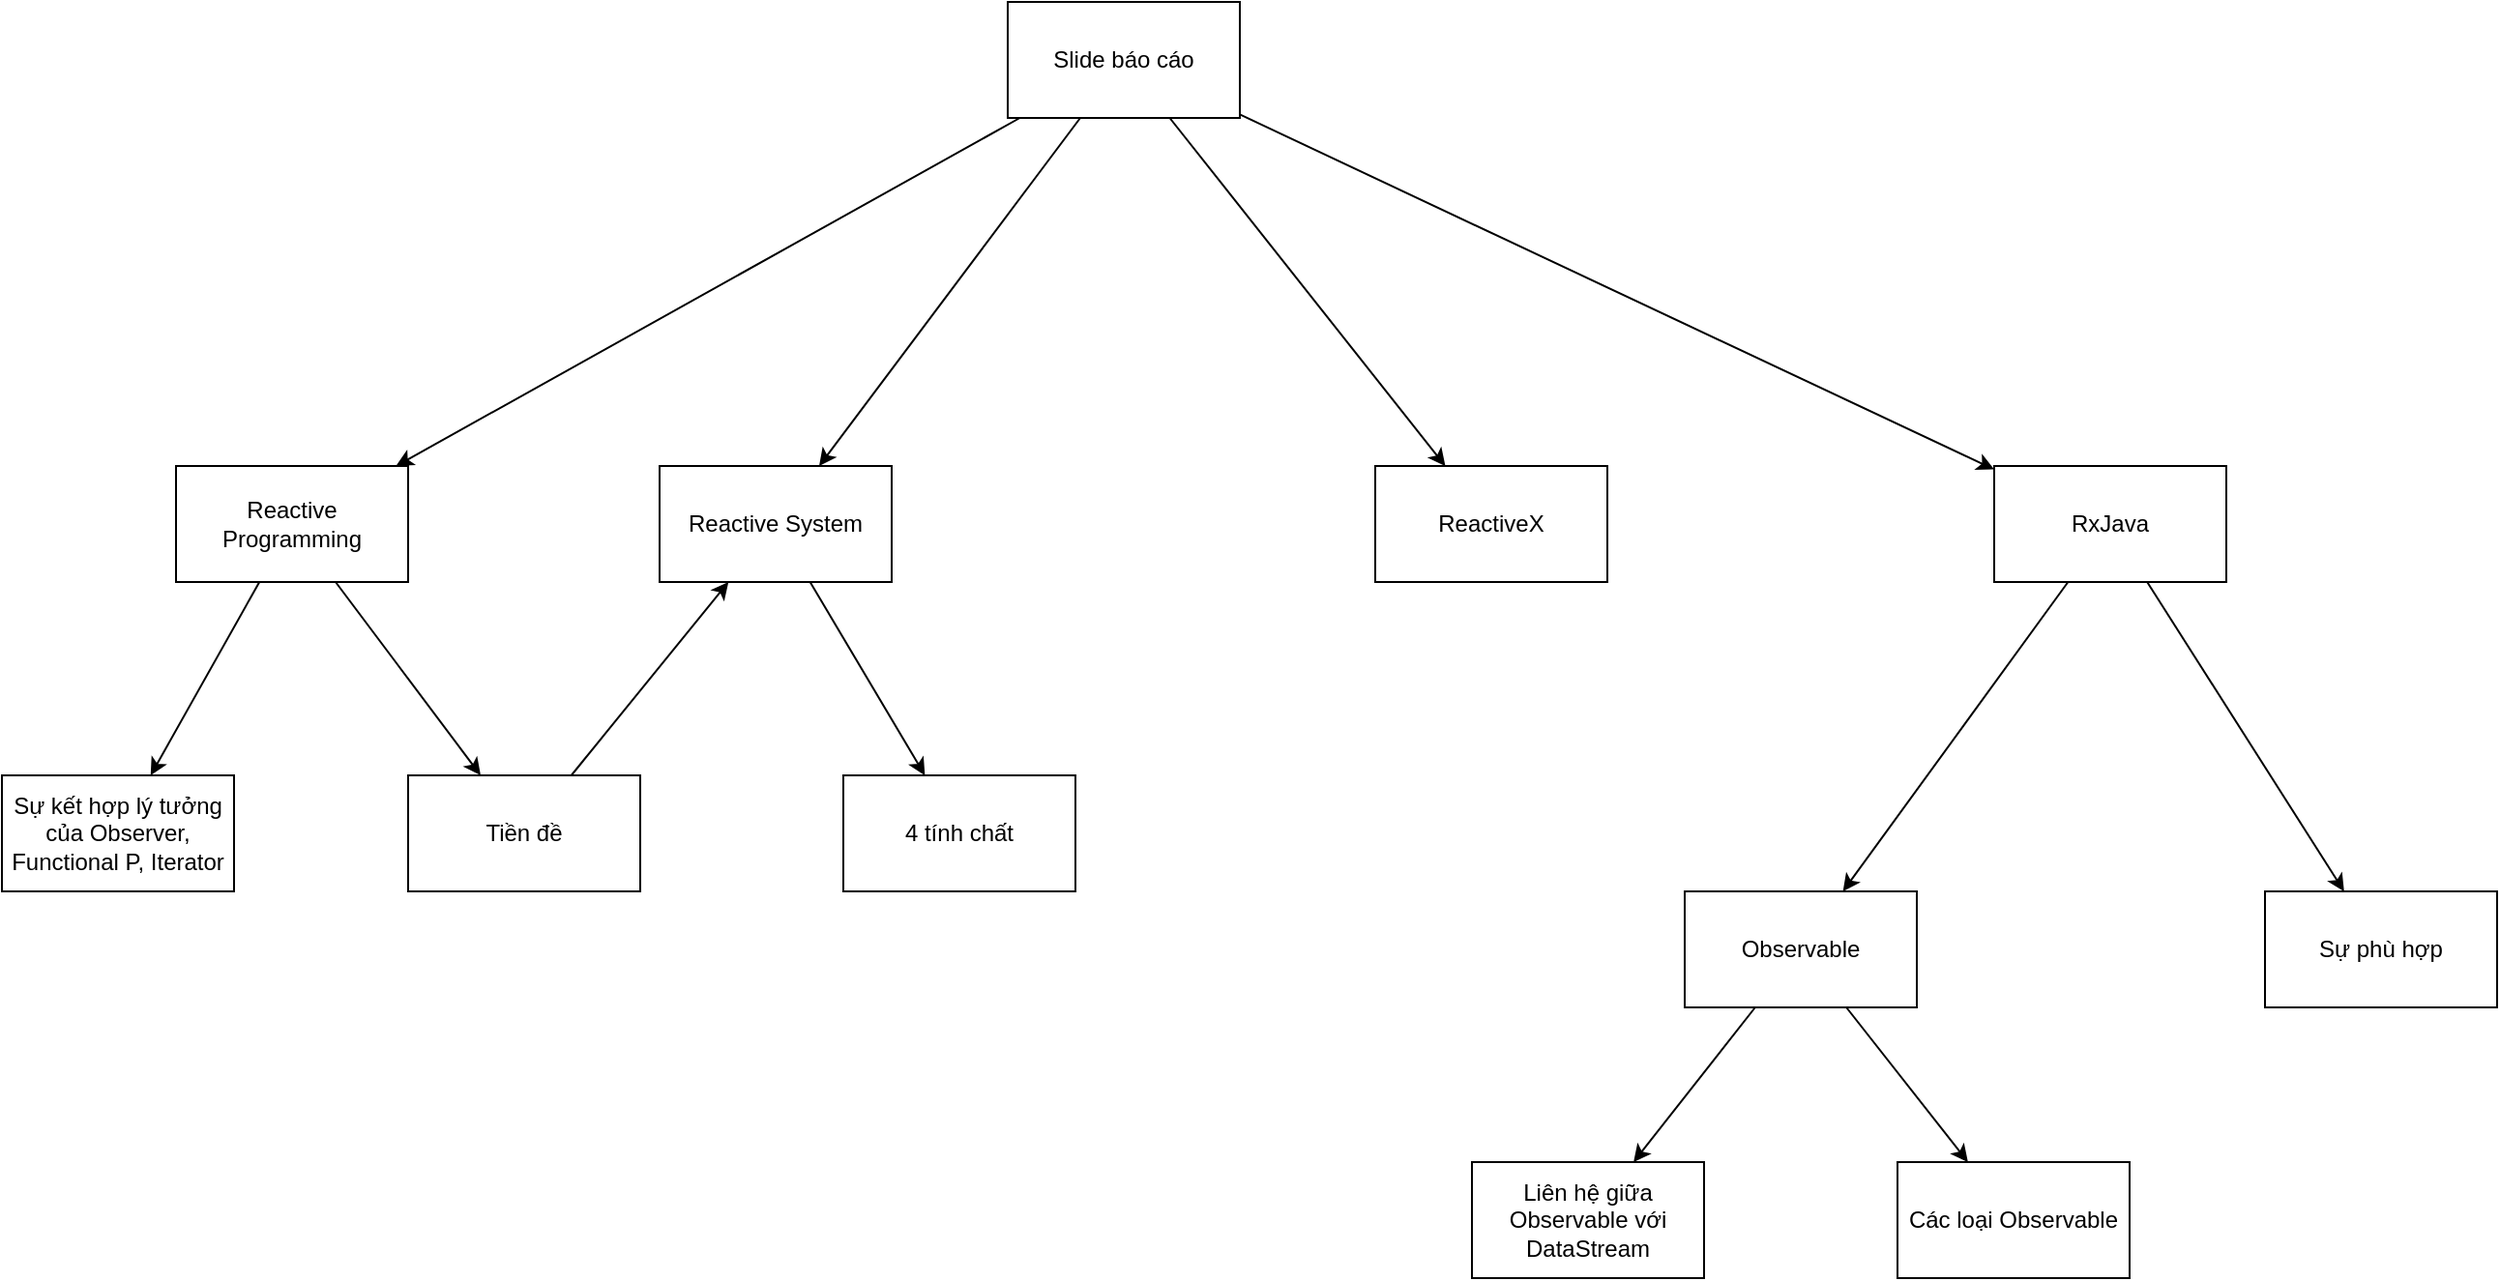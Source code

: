 <mxfile version="20.3.0" type="device" pages="2"><diagram id="An8Q_lB7c2sHKSoW0Dfk" name="Page-1"><mxGraphModel dx="2128" dy="649" grid="1" gridSize="10" guides="1" tooltips="1" connect="1" arrows="1" fold="1" page="1" pageScale="1" pageWidth="850" pageHeight="1100" math="0" shadow="0"><root><mxCell id="0"/><mxCell id="1" parent="0"/><mxCell id="5WBW0Nc59U5wlRGqzzHC-1" value="Slide báo cáo" style="rounded=0;whiteSpace=wrap;html=1;" parent="1" vertex="1"><mxGeometry x="510" y="170" width="120" height="60" as="geometry"/></mxCell><mxCell id="5WBW0Nc59U5wlRGqzzHC-2" value="Reactive Programming" style="rounded=0;whiteSpace=wrap;html=1;" parent="1" vertex="1"><mxGeometry x="80" y="410" width="120" height="60" as="geometry"/></mxCell><mxCell id="5WBW0Nc59U5wlRGqzzHC-3" value="" style="endArrow=classic;html=1;rounded=0;" parent="1" source="5WBW0Nc59U5wlRGqzzHC-1" target="5WBW0Nc59U5wlRGqzzHC-2" edge="1"><mxGeometry width="50" height="50" relative="1" as="geometry"><mxPoint x="400" y="360" as="sourcePoint"/><mxPoint x="450" y="310" as="targetPoint"/></mxGeometry></mxCell><mxCell id="5WBW0Nc59U5wlRGqzzHC-4" value="Sự kết hợp lý tưởng của Observer, Functional P, Iterator" style="rounded=0;whiteSpace=wrap;html=1;" parent="1" vertex="1"><mxGeometry x="-10" y="570" width="120" height="60" as="geometry"/></mxCell><mxCell id="5WBW0Nc59U5wlRGqzzHC-7" value="" style="endArrow=classic;html=1;rounded=0;" parent="1" source="5WBW0Nc59U5wlRGqzzHC-2" target="5WBW0Nc59U5wlRGqzzHC-4" edge="1"><mxGeometry width="50" height="50" relative="1" as="geometry"><mxPoint x="200" y="450" as="sourcePoint"/><mxPoint x="250" y="400" as="targetPoint"/></mxGeometry></mxCell><mxCell id="5WBW0Nc59U5wlRGqzzHC-10" value="Reactive System" style="rounded=0;whiteSpace=wrap;html=1;" parent="1" vertex="1"><mxGeometry x="330" y="410" width="120" height="60" as="geometry"/></mxCell><mxCell id="5WBW0Nc59U5wlRGqzzHC-11" value="" style="endArrow=classic;html=1;rounded=0;" parent="1" source="5WBW0Nc59U5wlRGqzzHC-1" target="5WBW0Nc59U5wlRGqzzHC-10" edge="1"><mxGeometry width="50" height="50" relative="1" as="geometry"><mxPoint x="400" y="360" as="sourcePoint"/><mxPoint x="450" y="310" as="targetPoint"/></mxGeometry></mxCell><mxCell id="5WBW0Nc59U5wlRGqzzHC-12" value="4 tính chất" style="rounded=0;whiteSpace=wrap;html=1;" parent="1" vertex="1"><mxGeometry x="425" y="570" width="120" height="60" as="geometry"/></mxCell><mxCell id="5WBW0Nc59U5wlRGqzzHC-13" value="" style="endArrow=classic;html=1;rounded=0;" parent="1" source="5WBW0Nc59U5wlRGqzzHC-10" target="5WBW0Nc59U5wlRGqzzHC-12" edge="1"><mxGeometry width="50" height="50" relative="1" as="geometry"><mxPoint x="400" y="360" as="sourcePoint"/><mxPoint x="450" y="310" as="targetPoint"/></mxGeometry></mxCell><mxCell id="5WBW0Nc59U5wlRGqzzHC-14" value="Tiền đề" style="rounded=0;whiteSpace=wrap;html=1;" parent="1" vertex="1"><mxGeometry x="200" y="570" width="120" height="60" as="geometry"/></mxCell><mxCell id="5WBW0Nc59U5wlRGqzzHC-15" value="" style="endArrow=classic;html=1;rounded=0;" parent="1" source="5WBW0Nc59U5wlRGqzzHC-2" target="5WBW0Nc59U5wlRGqzzHC-14" edge="1"><mxGeometry width="50" height="50" relative="1" as="geometry"><mxPoint x="200" y="450" as="sourcePoint"/><mxPoint x="250" y="400" as="targetPoint"/></mxGeometry></mxCell><mxCell id="5WBW0Nc59U5wlRGqzzHC-16" value="" style="endArrow=classic;html=1;rounded=0;" parent="1" source="5WBW0Nc59U5wlRGqzzHC-14" target="5WBW0Nc59U5wlRGqzzHC-10" edge="1"><mxGeometry width="50" height="50" relative="1" as="geometry"><mxPoint x="200" y="450" as="sourcePoint"/><mxPoint x="250" y="400" as="targetPoint"/></mxGeometry></mxCell><mxCell id="5WBW0Nc59U5wlRGqzzHC-17" value="ReactiveX" style="rounded=0;whiteSpace=wrap;html=1;" parent="1" vertex="1"><mxGeometry x="700" y="410" width="120" height="60" as="geometry"/></mxCell><mxCell id="5WBW0Nc59U5wlRGqzzHC-18" value="" style="endArrow=classic;html=1;rounded=0;" parent="1" source="5WBW0Nc59U5wlRGqzzHC-1" target="5WBW0Nc59U5wlRGqzzHC-17" edge="1"><mxGeometry width="50" height="50" relative="1" as="geometry"><mxPoint x="400" y="360" as="sourcePoint"/><mxPoint x="450" y="310" as="targetPoint"/></mxGeometry></mxCell><mxCell id="5WBW0Nc59U5wlRGqzzHC-20" value="RxJava" style="rounded=0;whiteSpace=wrap;html=1;" parent="1" vertex="1"><mxGeometry x="1020" y="410" width="120" height="60" as="geometry"/></mxCell><mxCell id="5WBW0Nc59U5wlRGqzzHC-21" value="" style="endArrow=classic;html=1;rounded=0;" parent="1" source="5WBW0Nc59U5wlRGqzzHC-1" target="5WBW0Nc59U5wlRGqzzHC-20" edge="1"><mxGeometry width="50" height="50" relative="1" as="geometry"><mxPoint x="400" y="360" as="sourcePoint"/><mxPoint x="450" y="310" as="targetPoint"/></mxGeometry></mxCell><mxCell id="5WBW0Nc59U5wlRGqzzHC-22" value="Observable" style="rounded=0;whiteSpace=wrap;html=1;" parent="1" vertex="1"><mxGeometry x="860" y="630" width="120" height="60" as="geometry"/></mxCell><mxCell id="5WBW0Nc59U5wlRGqzzHC-23" value="" style="endArrow=classic;html=1;rounded=0;" parent="1" source="5WBW0Nc59U5wlRGqzzHC-20" target="5WBW0Nc59U5wlRGqzzHC-22" edge="1"><mxGeometry width="50" height="50" relative="1" as="geometry"><mxPoint x="400" y="360" as="sourcePoint"/><mxPoint x="450" y="310" as="targetPoint"/></mxGeometry></mxCell><mxCell id="5WBW0Nc59U5wlRGqzzHC-24" value="Liên hệ giữa Observable với DataStream" style="rounded=0;whiteSpace=wrap;html=1;" parent="1" vertex="1"><mxGeometry x="750" y="770" width="120" height="60" as="geometry"/></mxCell><mxCell id="5WBW0Nc59U5wlRGqzzHC-25" value="Các loại Observable" style="rounded=0;whiteSpace=wrap;html=1;" parent="1" vertex="1"><mxGeometry x="970" y="770" width="120" height="60" as="geometry"/></mxCell><mxCell id="5WBW0Nc59U5wlRGqzzHC-26" value="" style="endArrow=classic;html=1;rounded=0;" parent="1" source="5WBW0Nc59U5wlRGqzzHC-22" target="5WBW0Nc59U5wlRGqzzHC-24" edge="1"><mxGeometry width="50" height="50" relative="1" as="geometry"><mxPoint x="440" y="360" as="sourcePoint"/><mxPoint x="490" y="310" as="targetPoint"/></mxGeometry></mxCell><mxCell id="5WBW0Nc59U5wlRGqzzHC-27" value="" style="endArrow=classic;html=1;rounded=0;" parent="1" source="5WBW0Nc59U5wlRGqzzHC-22" target="5WBW0Nc59U5wlRGqzzHC-25" edge="1"><mxGeometry width="50" height="50" relative="1" as="geometry"><mxPoint x="440" y="360" as="sourcePoint"/><mxPoint x="490" y="310" as="targetPoint"/></mxGeometry></mxCell><mxCell id="5WBW0Nc59U5wlRGqzzHC-29" value="Sự phù hợp" style="rounded=0;whiteSpace=wrap;html=1;" parent="1" vertex="1"><mxGeometry x="1160" y="630" width="120" height="60" as="geometry"/></mxCell><mxCell id="5WBW0Nc59U5wlRGqzzHC-30" value="" style="endArrow=classic;html=1;rounded=0;" parent="1" source="5WBW0Nc59U5wlRGqzzHC-20" target="5WBW0Nc59U5wlRGqzzHC-29" edge="1"><mxGeometry width="50" height="50" relative="1" as="geometry"><mxPoint x="400" y="360" as="sourcePoint"/><mxPoint x="450" y="310" as="targetPoint"/></mxGeometry></mxCell></root></mxGraphModel></diagram><diagram id="UOlJCOMK0x7cImwtkx0g" name="Page-2"><mxGraphModel dx="1278" dy="649" grid="1" gridSize="10" guides="1" tooltips="1" connect="1" arrows="1" fold="1" page="1" pageScale="1" pageWidth="850" pageHeight="1100" math="0" shadow="0"><root><mxCell id="0"/><mxCell id="1" parent="0"/><mxCell id="BOJcd9DuvtV2vlBZ4iWK-1" value="Phân tích&lt;br&gt;RxJava" style="rounded=0;whiteSpace=wrap;html=1;" vertex="1" parent="1"><mxGeometry x="350" y="190" width="120" height="60" as="geometry"/></mxCell><mxCell id="BOJcd9DuvtV2vlBZ4iWK-2" value="Tính năng ?" style="rounded=0;whiteSpace=wrap;html=1;" vertex="1" parent="1"><mxGeometry x="170" y="380" width="120" height="60" as="geometry"/></mxCell><mxCell id="BOJcd9DuvtV2vlBZ4iWK-3" value="Hiệu suất ?" style="rounded=0;whiteSpace=wrap;html=1;" vertex="1" parent="1"><mxGeometry x="350" y="380" width="120" height="60" as="geometry"/></mxCell><mxCell id="BOJcd9DuvtV2vlBZ4iWK-4" value="Sự phù hợp ?" style="rounded=0;whiteSpace=wrap;html=1;" vertex="1" parent="1"><mxGeometry x="530" y="380" width="120" height="60" as="geometry"/></mxCell><mxCell id="BOJcd9DuvtV2vlBZ4iWK-5" value="" style="endArrow=classic;html=1;rounded=0;" edge="1" parent="1" source="BOJcd9DuvtV2vlBZ4iWK-1" target="BOJcd9DuvtV2vlBZ4iWK-2"><mxGeometry width="50" height="50" relative="1" as="geometry"><mxPoint x="400" y="360" as="sourcePoint"/><mxPoint x="450" y="310" as="targetPoint"/></mxGeometry></mxCell><mxCell id="BOJcd9DuvtV2vlBZ4iWK-6" value="" style="endArrow=classic;html=1;rounded=0;" edge="1" parent="1" source="BOJcd9DuvtV2vlBZ4iWK-1" target="BOJcd9DuvtV2vlBZ4iWK-3"><mxGeometry width="50" height="50" relative="1" as="geometry"><mxPoint x="400" y="360" as="sourcePoint"/><mxPoint x="450" y="310" as="targetPoint"/></mxGeometry></mxCell><mxCell id="BOJcd9DuvtV2vlBZ4iWK-7" value="" style="endArrow=classic;html=1;rounded=0;" edge="1" parent="1" source="BOJcd9DuvtV2vlBZ4iWK-1" target="BOJcd9DuvtV2vlBZ4iWK-4"><mxGeometry width="50" height="50" relative="1" as="geometry"><mxPoint x="400" y="360" as="sourcePoint"/><mxPoint x="450" y="310" as="targetPoint"/></mxGeometry></mxCell></root></mxGraphModel></diagram></mxfile>